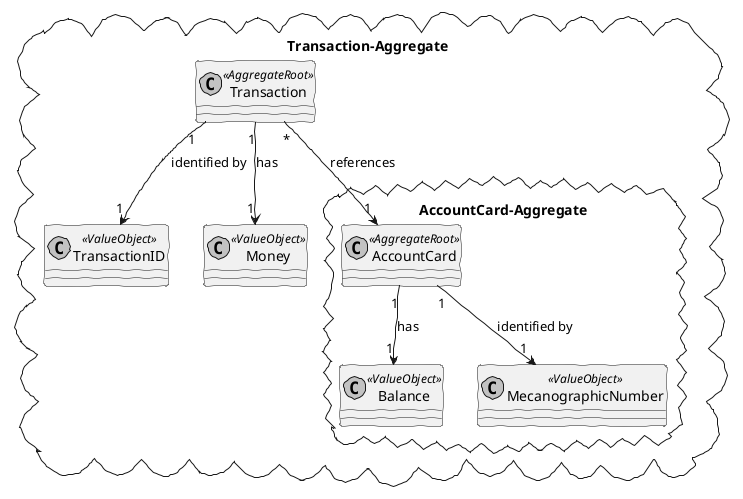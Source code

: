 @startuml

'http://plantuml.com/skinparam.html
skinparam handwritten true
skinparam monochrome true
skinparam packageStyle rect
skinparam defaultFontName FG Virgil
skinparam shadowing false

package Transaction-Aggregate <<Cloud>> {

    package AccountCard-Aggregate <<Cloud>> {
      class AccountCard <<AggregateRoot>>
      class Balance <<ValueObject>>
      class MecanographicNumber <<ValueObject>>
    }
    class Transaction <<AggregateRoot>>
    class TransactionID <<ValueObject>>
    class Money <<ValueObject>>
}

AccountCard "1" --> "1" Balance : has
AccountCard "1" --> "1" MecanographicNumber : identified by
Transaction "1" --> "1" Money : has
Transaction "1" --> "1" TransactionID : identified by

Transaction "*" --> "1" AccountCard : references


@enduml